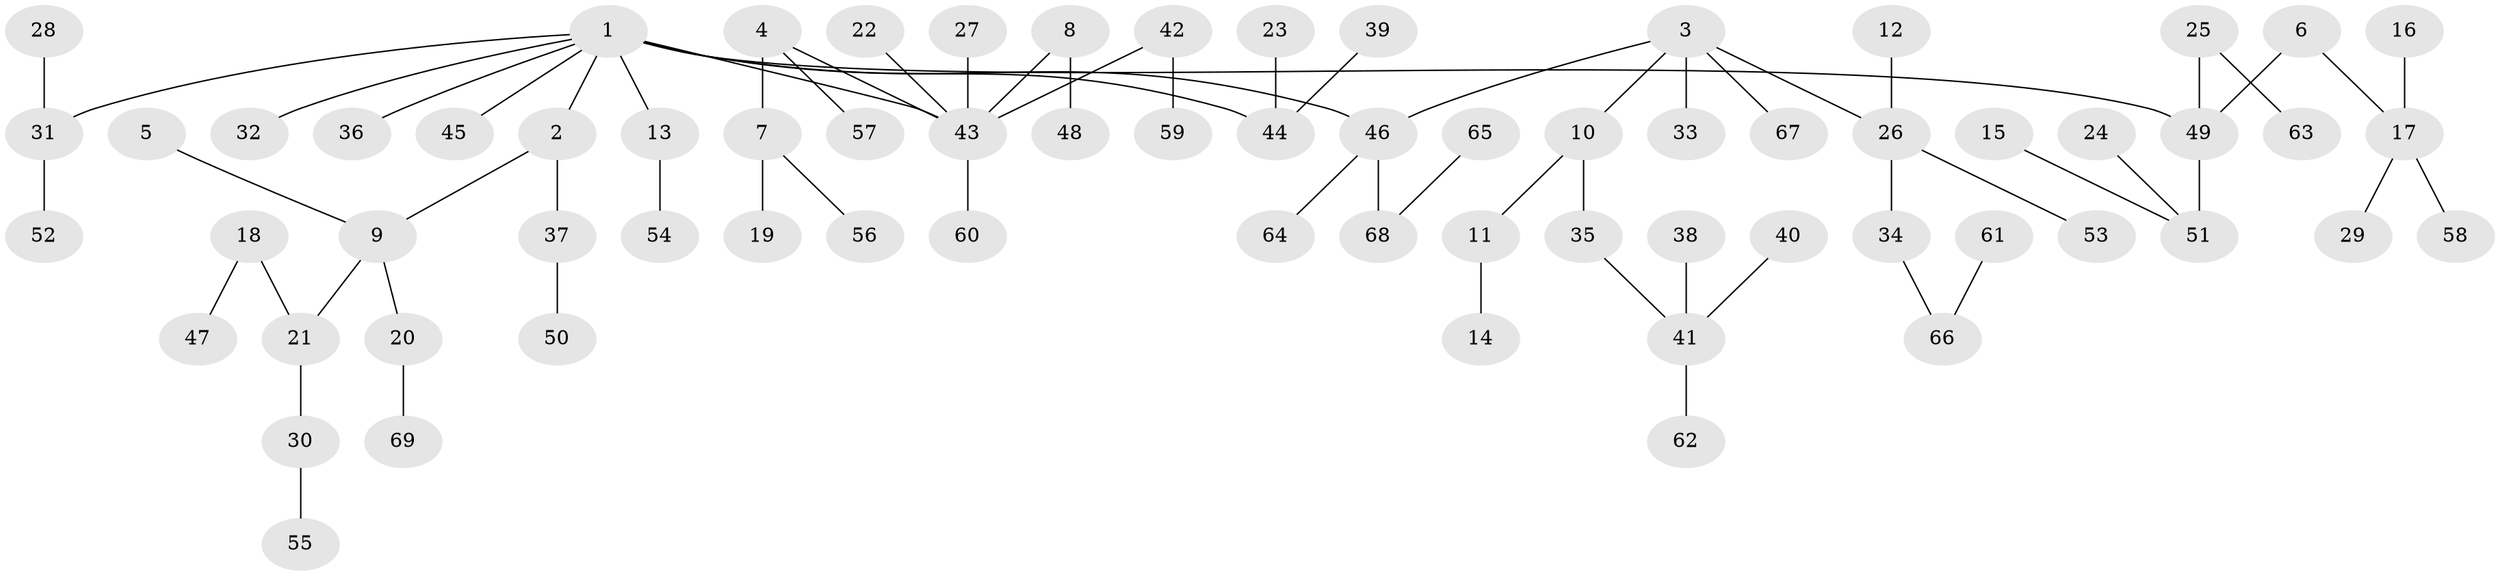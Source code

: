 // original degree distribution, {7: 0.014598540145985401, 5: 0.029197080291970802, 2: 0.24817518248175183, 6: 0.0072992700729927005, 3: 0.1386861313868613, 4: 0.072992700729927, 1: 0.48905109489051096}
// Generated by graph-tools (version 1.1) at 2025/26/03/09/25 03:26:24]
// undirected, 69 vertices, 68 edges
graph export_dot {
graph [start="1"]
  node [color=gray90,style=filled];
  1;
  2;
  3;
  4;
  5;
  6;
  7;
  8;
  9;
  10;
  11;
  12;
  13;
  14;
  15;
  16;
  17;
  18;
  19;
  20;
  21;
  22;
  23;
  24;
  25;
  26;
  27;
  28;
  29;
  30;
  31;
  32;
  33;
  34;
  35;
  36;
  37;
  38;
  39;
  40;
  41;
  42;
  43;
  44;
  45;
  46;
  47;
  48;
  49;
  50;
  51;
  52;
  53;
  54;
  55;
  56;
  57;
  58;
  59;
  60;
  61;
  62;
  63;
  64;
  65;
  66;
  67;
  68;
  69;
  1 -- 2 [weight=1.0];
  1 -- 13 [weight=1.0];
  1 -- 31 [weight=1.0];
  1 -- 32 [weight=1.0];
  1 -- 36 [weight=1.0];
  1 -- 43 [weight=1.0];
  1 -- 44 [weight=1.0];
  1 -- 45 [weight=1.0];
  1 -- 46 [weight=1.0];
  1 -- 49 [weight=1.0];
  2 -- 9 [weight=1.0];
  2 -- 37 [weight=1.0];
  3 -- 10 [weight=1.0];
  3 -- 26 [weight=1.0];
  3 -- 33 [weight=1.0];
  3 -- 46 [weight=1.0];
  3 -- 67 [weight=1.0];
  4 -- 7 [weight=1.0];
  4 -- 43 [weight=1.0];
  4 -- 57 [weight=1.0];
  5 -- 9 [weight=1.0];
  6 -- 17 [weight=1.0];
  6 -- 49 [weight=1.0];
  7 -- 19 [weight=1.0];
  7 -- 56 [weight=1.0];
  8 -- 43 [weight=1.0];
  8 -- 48 [weight=1.0];
  9 -- 20 [weight=1.0];
  9 -- 21 [weight=1.0];
  10 -- 11 [weight=1.0];
  10 -- 35 [weight=1.0];
  11 -- 14 [weight=1.0];
  12 -- 26 [weight=1.0];
  13 -- 54 [weight=1.0];
  15 -- 51 [weight=1.0];
  16 -- 17 [weight=1.0];
  17 -- 29 [weight=1.0];
  17 -- 58 [weight=1.0];
  18 -- 21 [weight=1.0];
  18 -- 47 [weight=1.0];
  20 -- 69 [weight=1.0];
  21 -- 30 [weight=1.0];
  22 -- 43 [weight=1.0];
  23 -- 44 [weight=1.0];
  24 -- 51 [weight=1.0];
  25 -- 49 [weight=1.0];
  25 -- 63 [weight=1.0];
  26 -- 34 [weight=1.0];
  26 -- 53 [weight=1.0];
  27 -- 43 [weight=1.0];
  28 -- 31 [weight=1.0];
  30 -- 55 [weight=1.0];
  31 -- 52 [weight=1.0];
  34 -- 66 [weight=1.0];
  35 -- 41 [weight=1.0];
  37 -- 50 [weight=1.0];
  38 -- 41 [weight=1.0];
  39 -- 44 [weight=1.0];
  40 -- 41 [weight=1.0];
  41 -- 62 [weight=1.0];
  42 -- 43 [weight=1.0];
  42 -- 59 [weight=1.0];
  43 -- 60 [weight=1.0];
  46 -- 64 [weight=1.0];
  46 -- 68 [weight=1.0];
  49 -- 51 [weight=1.0];
  61 -- 66 [weight=1.0];
  65 -- 68 [weight=1.0];
}
